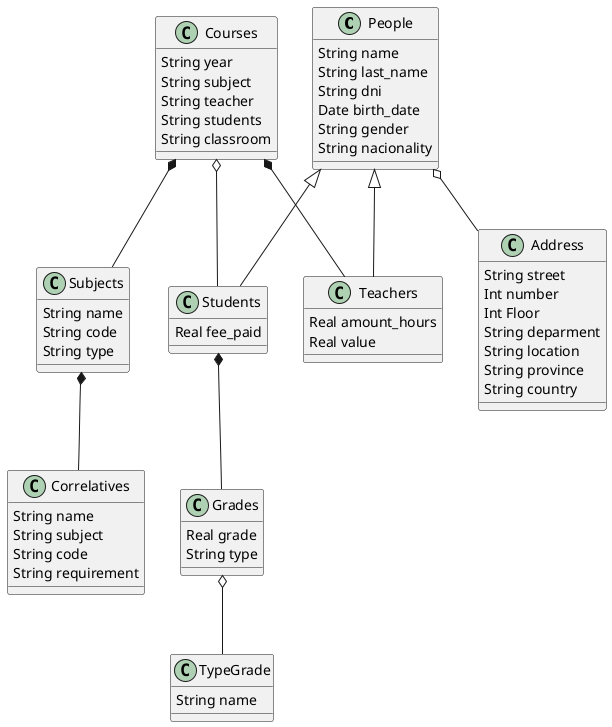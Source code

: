 @startuml

class People {
    String name
    String last_name
    String dni
    Date birth_date
    String gender
    String nacionality
}

class Students {
    Real fee_paid
}

class Teachers {
    Real amount_hours
    Real value
}

class Address {
    String street
    Int number
    Int Floor 
    String deparment 
    String location 
    String province 
    String country
}

class Subjects {
    String name
    String code 
    String type
}

class Correlatives {
    String name 
    String subject
    String code 
    String requirement
}

class Courses {
    String year
    String subject
    String teacher
    String students 
    String classroom
}

class Grades {
    Real grade 
    String type
}

class TypeGrade {
    String name
}

People <|-- Students
People <|-- Teachers
People o-- Address

Subjects *-- Correlatives

Courses *-- Subjects
Courses o-- Students
Courses *-- Teachers

Students *-- Grades

Grades o-- TypeGrade

@enduml
